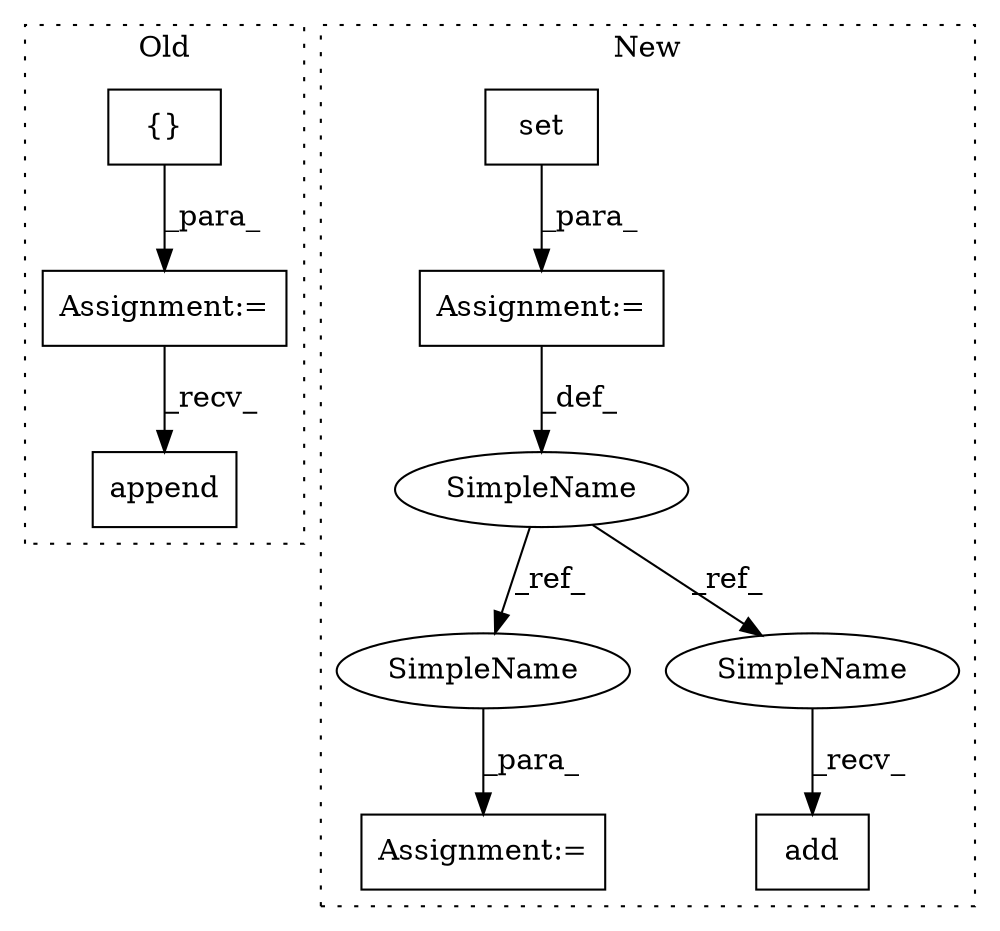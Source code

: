digraph G {
subgraph cluster0 {
1 [label="append" a="32" s="13226,13312" l="7,1" shape="box"];
5 [label="Assignment:=" a="7" s="12280" l="1" shape="box"];
6 [label="{}" a="4" s="12302" l="2" shape="box"];
label = "Old";
style="dotted";
}
subgraph cluster1 {
2 [label="add" a="32" s="13310,13528" l="25,2" shape="box"];
3 [label="Assignment:=" a="7" s="12371" l="1" shape="box"];
4 [label="set" a="32" s="12372,12387" l="4,1" shape="box"];
7 [label="Assignment:=" a="7" s="13742" l="35" shape="box"];
8 [label="SimpleName" a="42" s="12356" l="15" shape="ellipse"];
9 [label="SimpleName" a="42" s="13753" l="15" shape="ellipse"];
10 [label="SimpleName" a="42" s="13294" l="15" shape="ellipse"];
label = "New";
style="dotted";
}
3 -> 8 [label="_def_"];
4 -> 3 [label="_para_"];
5 -> 1 [label="_recv_"];
6 -> 5 [label="_para_"];
8 -> 10 [label="_ref_"];
8 -> 9 [label="_ref_"];
9 -> 7 [label="_para_"];
10 -> 2 [label="_recv_"];
}